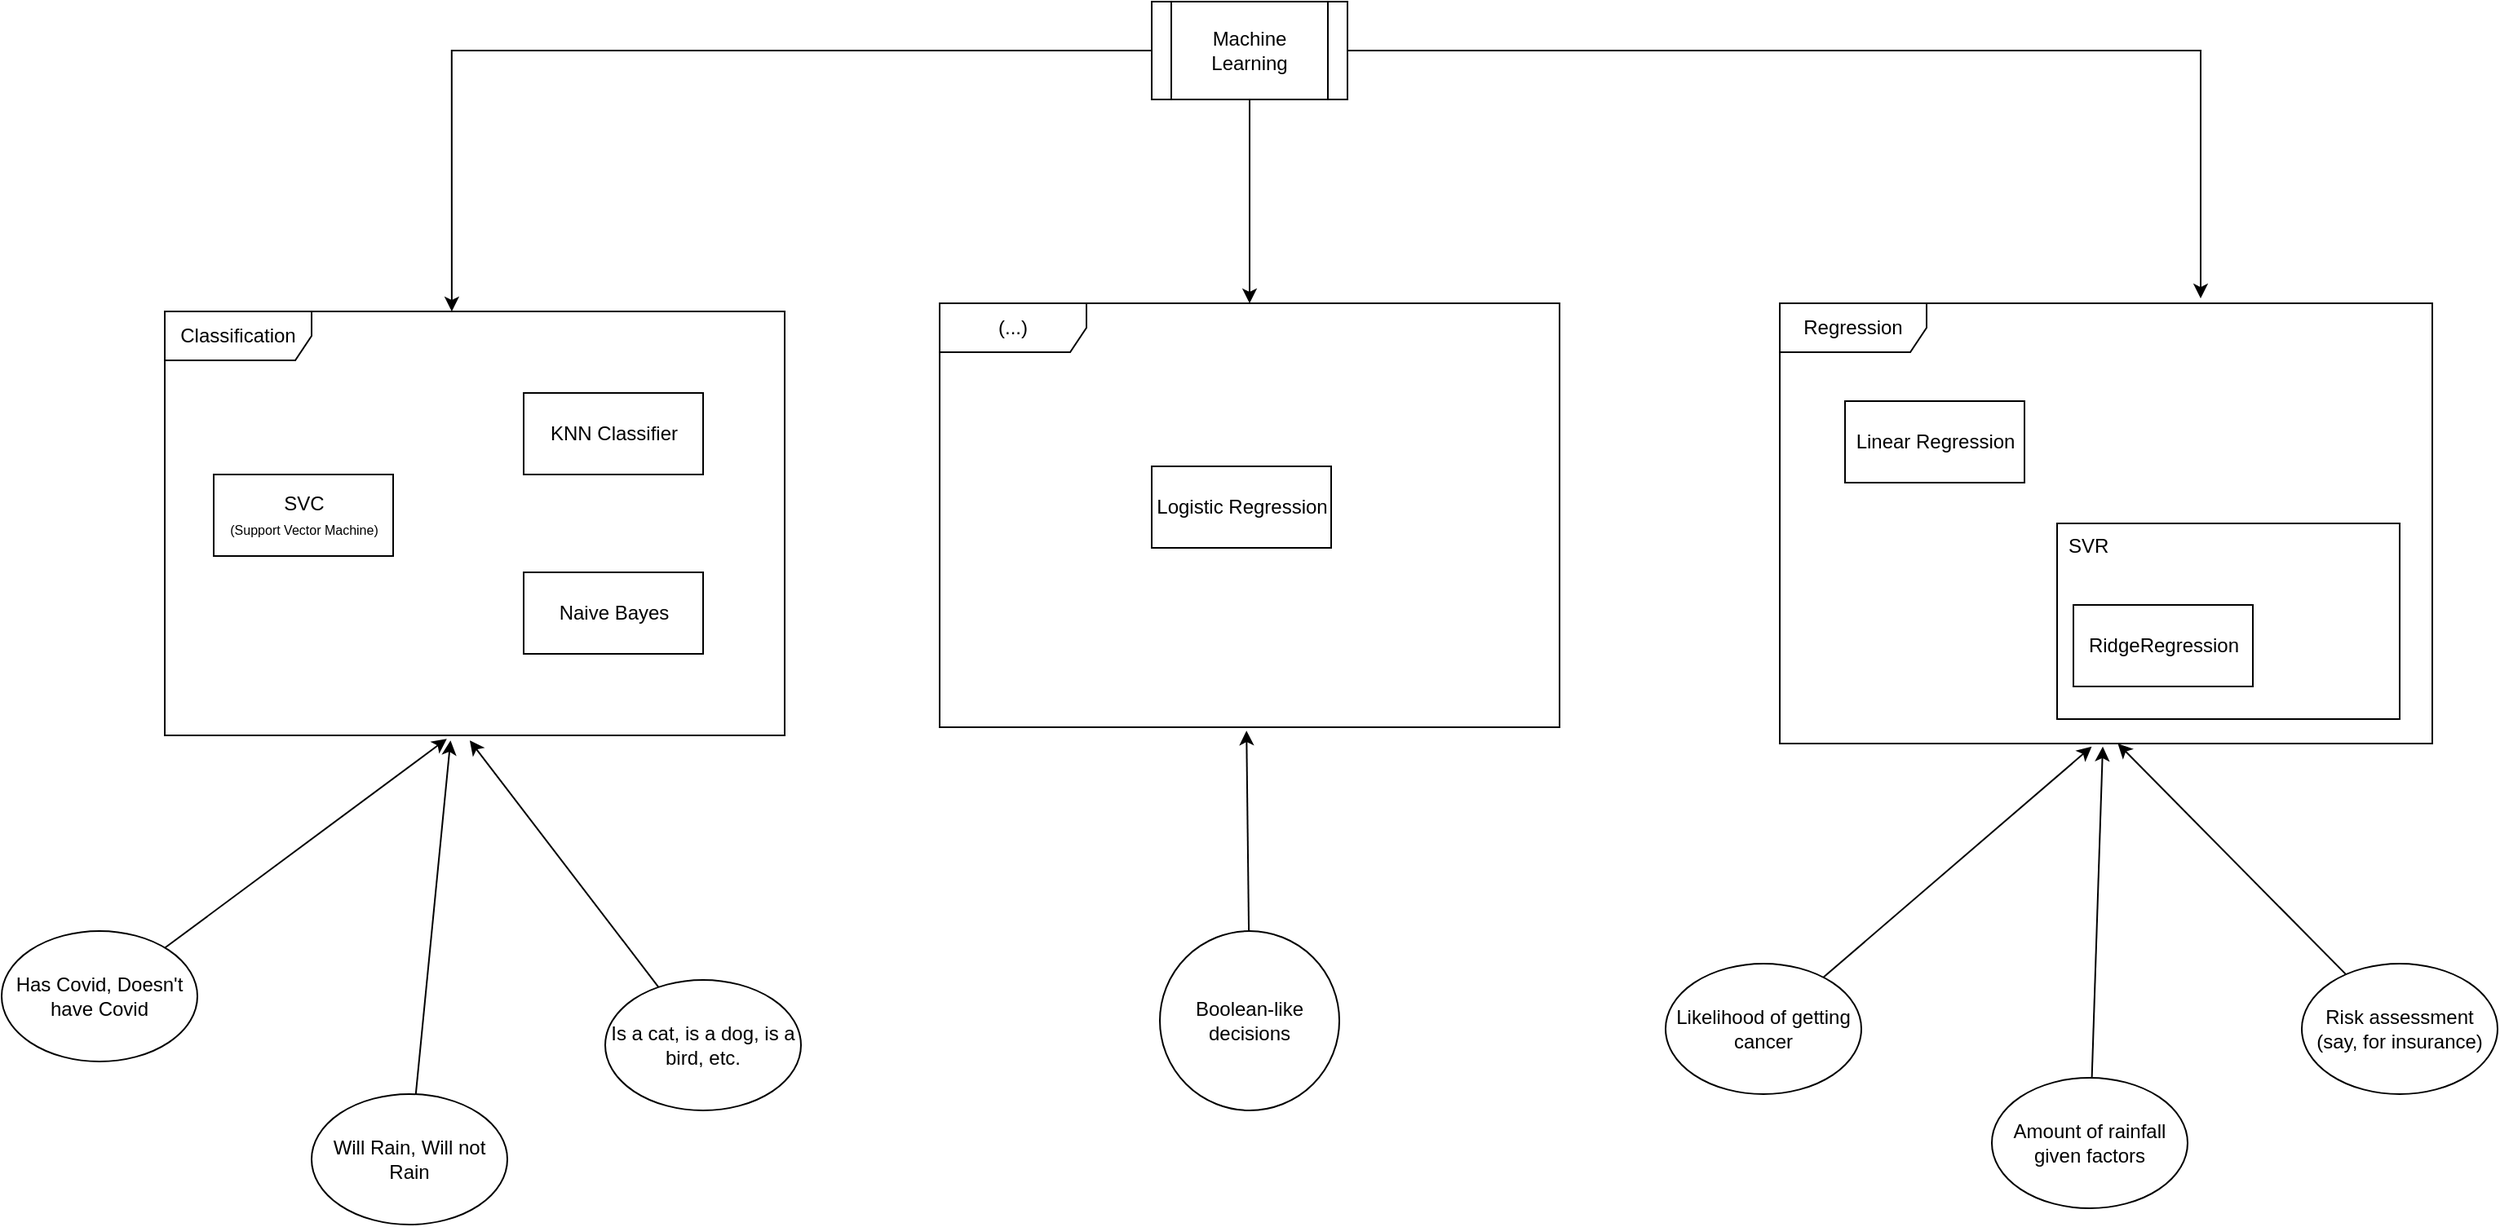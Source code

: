 <mxfile version="14.4.3" type="device"><diagram id="UaYiRyrCONl2_vI3DtIP" name="ページ1"><mxGraphModel dx="2268" dy="848" grid="1" gridSize="10" guides="1" tooltips="1" connect="1" arrows="1" fold="1" page="1" pageScale="1" pageWidth="850" pageHeight="1100" math="0" shadow="0"><root><mxCell id="0"/><mxCell id="1" parent="0"/><mxCell id="J1vfCRHeBezxOP7J361i-15" value="SVR" style="html=1;align=left;verticalAlign=top;spacingTop=0;spacingLeft=5;" vertex="1" parent="1"><mxGeometry x="920" y="460" width="210" height="120" as="geometry"/></mxCell><mxCell id="J1vfCRHeBezxOP7J361i-16" style="edgeStyle=orthogonalEdgeStyle;rounded=0;orthogonalLoop=1;jettySize=auto;html=1;entryX=0.463;entryY=0;entryDx=0;entryDy=0;entryPerimeter=0;" edge="1" parent="1" source="J1vfCRHeBezxOP7J361i-1" target="J1vfCRHeBezxOP7J361i-2"><mxGeometry relative="1" as="geometry"/></mxCell><mxCell id="J1vfCRHeBezxOP7J361i-17" style="edgeStyle=orthogonalEdgeStyle;rounded=0;orthogonalLoop=1;jettySize=auto;html=1;" edge="1" parent="1" source="J1vfCRHeBezxOP7J361i-1" target="J1vfCRHeBezxOP7J361i-13"><mxGeometry relative="1" as="geometry"/></mxCell><mxCell id="J1vfCRHeBezxOP7J361i-18" style="edgeStyle=orthogonalEdgeStyle;rounded=0;orthogonalLoop=1;jettySize=auto;html=1;entryX=0.645;entryY=-0.011;entryDx=0;entryDy=0;entryPerimeter=0;" edge="1" parent="1" source="J1vfCRHeBezxOP7J361i-1" target="J1vfCRHeBezxOP7J361i-3"><mxGeometry relative="1" as="geometry"/></mxCell><mxCell id="J1vfCRHeBezxOP7J361i-1" value="Machine Learning" style="shape=process;whiteSpace=wrap;html=1;backgroundOutline=1;" vertex="1" parent="1"><mxGeometry x="365" y="140" width="120" height="60" as="geometry"/></mxCell><mxCell id="J1vfCRHeBezxOP7J361i-2" value="Classification" style="shape=umlFrame;whiteSpace=wrap;html=1;width=90;height=30;" vertex="1" parent="1"><mxGeometry x="-240" y="330" width="380" height="260" as="geometry"/></mxCell><mxCell id="J1vfCRHeBezxOP7J361i-3" value="Regression" style="shape=umlFrame;whiteSpace=wrap;html=1;width=90;height=30;" vertex="1" parent="1"><mxGeometry x="750" y="325" width="400" height="270" as="geometry"/></mxCell><mxCell id="J1vfCRHeBezxOP7J361i-4" value="KNN Classifier" style="html=1;" vertex="1" parent="1"><mxGeometry x="-20" y="380" width="110" height="50" as="geometry"/></mxCell><mxCell id="J1vfCRHeBezxOP7J361i-5" value="SVC&lt;br&gt;&lt;font style=&quot;font-size: 8px&quot;&gt;(Support Vector Machine)&lt;/font&gt;" style="html=1;" vertex="1" parent="1"><mxGeometry x="-210" y="430" width="110" height="50" as="geometry"/></mxCell><mxCell id="J1vfCRHeBezxOP7J361i-6" value="Naive Bayes" style="html=1;" vertex="1" parent="1"><mxGeometry x="-20" y="490" width="110" height="50" as="geometry"/></mxCell><mxCell id="J1vfCRHeBezxOP7J361i-7" value="Linear Regression" style="html=1;" vertex="1" parent="1"><mxGeometry x="790" y="385" width="110" height="50" as="geometry"/></mxCell><mxCell id="J1vfCRHeBezxOP7J361i-8" value="RidgeRegression" style="html=1;" vertex="1" parent="1"><mxGeometry x="930" y="510" width="110" height="50" as="geometry"/></mxCell><mxCell id="J1vfCRHeBezxOP7J361i-13" value="(...)" style="shape=umlFrame;whiteSpace=wrap;html=1;width=90;height=30;" vertex="1" parent="1"><mxGeometry x="235" y="325" width="380" height="260" as="geometry"/></mxCell><mxCell id="J1vfCRHeBezxOP7J361i-14" value="Logistic Regression" style="html=1;" vertex="1" parent="1"><mxGeometry x="365" y="425" width="110" height="50" as="geometry"/></mxCell><mxCell id="J1vfCRHeBezxOP7J361i-26" style="rounded=0;orthogonalLoop=1;jettySize=auto;html=1;entryX=0.455;entryY=1.008;entryDx=0;entryDy=0;entryPerimeter=0;" edge="1" parent="1" source="J1vfCRHeBezxOP7J361i-23" target="J1vfCRHeBezxOP7J361i-2"><mxGeometry relative="1" as="geometry"/></mxCell><mxCell id="J1vfCRHeBezxOP7J361i-23" value="Has Covid, Doesn't have Covid" style="ellipse;whiteSpace=wrap;html=1;align=center;" vertex="1" parent="1"><mxGeometry x="-340" y="710" width="120" height="80" as="geometry"/></mxCell><mxCell id="J1vfCRHeBezxOP7J361i-27" style="edgeStyle=none;rounded=0;orthogonalLoop=1;jettySize=auto;html=1;entryX=0.461;entryY=1.012;entryDx=0;entryDy=0;entryPerimeter=0;" edge="1" parent="1" source="J1vfCRHeBezxOP7J361i-24" target="J1vfCRHeBezxOP7J361i-2"><mxGeometry relative="1" as="geometry"/></mxCell><mxCell id="J1vfCRHeBezxOP7J361i-24" value="Will Rain, Will not Rain" style="ellipse;whiteSpace=wrap;html=1;align=center;" vertex="1" parent="1"><mxGeometry x="-150" y="810" width="120" height="80" as="geometry"/></mxCell><mxCell id="J1vfCRHeBezxOP7J361i-28" style="edgeStyle=none;rounded=0;orthogonalLoop=1;jettySize=auto;html=1;entryX=0.492;entryY=1.012;entryDx=0;entryDy=0;entryPerimeter=0;" edge="1" parent="1" source="J1vfCRHeBezxOP7J361i-25" target="J1vfCRHeBezxOP7J361i-2"><mxGeometry relative="1" as="geometry"/></mxCell><mxCell id="J1vfCRHeBezxOP7J361i-25" value="Is a cat, is a dog, is a bird, etc." style="ellipse;whiteSpace=wrap;html=1;align=center;" vertex="1" parent="1"><mxGeometry x="30" y="740" width="120" height="80" as="geometry"/></mxCell><mxCell id="J1vfCRHeBezxOP7J361i-30" style="edgeStyle=none;rounded=0;orthogonalLoop=1;jettySize=auto;html=1;entryX=0.478;entryY=1.007;entryDx=0;entryDy=0;entryPerimeter=0;" edge="1" parent="1" source="J1vfCRHeBezxOP7J361i-29" target="J1vfCRHeBezxOP7J361i-3"><mxGeometry relative="1" as="geometry"/></mxCell><mxCell id="J1vfCRHeBezxOP7J361i-29" value="Likelihood of getting cancer" style="ellipse;whiteSpace=wrap;html=1;align=center;" vertex="1" parent="1"><mxGeometry x="680" y="730" width="120" height="80" as="geometry"/></mxCell><mxCell id="J1vfCRHeBezxOP7J361i-32" style="edgeStyle=none;rounded=0;orthogonalLoop=1;jettySize=auto;html=1;entryX=0.495;entryY=1.007;entryDx=0;entryDy=0;entryPerimeter=0;" edge="1" parent="1" source="J1vfCRHeBezxOP7J361i-31" target="J1vfCRHeBezxOP7J361i-3"><mxGeometry relative="1" as="geometry"/></mxCell><mxCell id="J1vfCRHeBezxOP7J361i-31" value="Amount of rainfall given factors" style="ellipse;whiteSpace=wrap;html=1;align=center;" vertex="1" parent="1"><mxGeometry x="880" y="800" width="120" height="80" as="geometry"/></mxCell><mxCell id="J1vfCRHeBezxOP7J361i-34" style="edgeStyle=none;rounded=0;orthogonalLoop=1;jettySize=auto;html=1;entryX=0.518;entryY=1;entryDx=0;entryDy=0;entryPerimeter=0;" edge="1" parent="1" source="J1vfCRHeBezxOP7J361i-33" target="J1vfCRHeBezxOP7J361i-3"><mxGeometry relative="1" as="geometry"/></mxCell><mxCell id="J1vfCRHeBezxOP7J361i-33" value="Risk assessment (say, for insurance)" style="ellipse;whiteSpace=wrap;html=1;align=center;" vertex="1" parent="1"><mxGeometry x="1070" y="730" width="120" height="80" as="geometry"/></mxCell><mxCell id="J1vfCRHeBezxOP7J361i-36" style="edgeStyle=none;rounded=0;orthogonalLoop=1;jettySize=auto;html=1;entryX=0.495;entryY=1.008;entryDx=0;entryDy=0;entryPerimeter=0;" edge="1" parent="1" source="J1vfCRHeBezxOP7J361i-35" target="J1vfCRHeBezxOP7J361i-13"><mxGeometry relative="1" as="geometry"/></mxCell><mxCell id="J1vfCRHeBezxOP7J361i-35" value="Boolean-like decisions" style="ellipse;whiteSpace=wrap;html=1;aspect=fixed;align=center;" vertex="1" parent="1"><mxGeometry x="370" y="710" width="110" height="110" as="geometry"/></mxCell></root></mxGraphModel></diagram></mxfile>